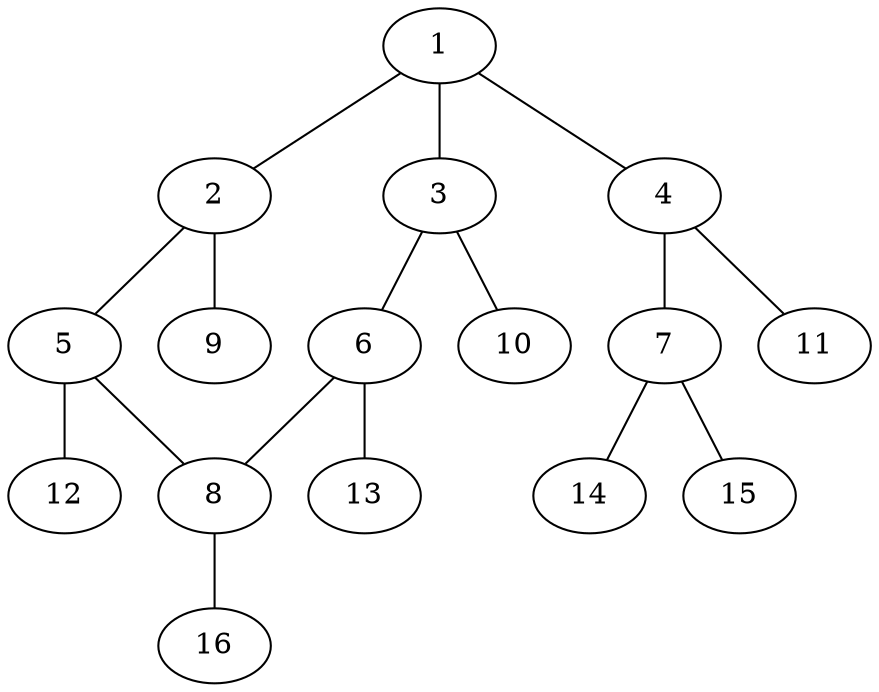 graph molecule_2815 {
	1	 [chem=C];
	2	 [chem=C];
	1 -- 2	 [valence=2];
	3	 [chem=C];
	1 -- 3	 [valence=1];
	4	 [chem=N];
	1 -- 4	 [valence=1];
	5	 [chem=C];
	2 -- 5	 [valence=1];
	9	 [chem=H];
	2 -- 9	 [valence=1];
	6	 [chem=C];
	3 -- 6	 [valence=2];
	10	 [chem=H];
	3 -- 10	 [valence=1];
	7	 [chem=N];
	4 -- 7	 [valence=1];
	11	 [chem=H];
	4 -- 11	 [valence=1];
	8	 [chem=C];
	5 -- 8	 [valence=2];
	12	 [chem=H];
	5 -- 12	 [valence=1];
	6 -- 8	 [valence=1];
	13	 [chem=H];
	6 -- 13	 [valence=1];
	14	 [chem=H];
	7 -- 14	 [valence=1];
	15	 [chem=H];
	7 -- 15	 [valence=1];
	16	 [chem=H];
	8 -- 16	 [valence=1];
}
